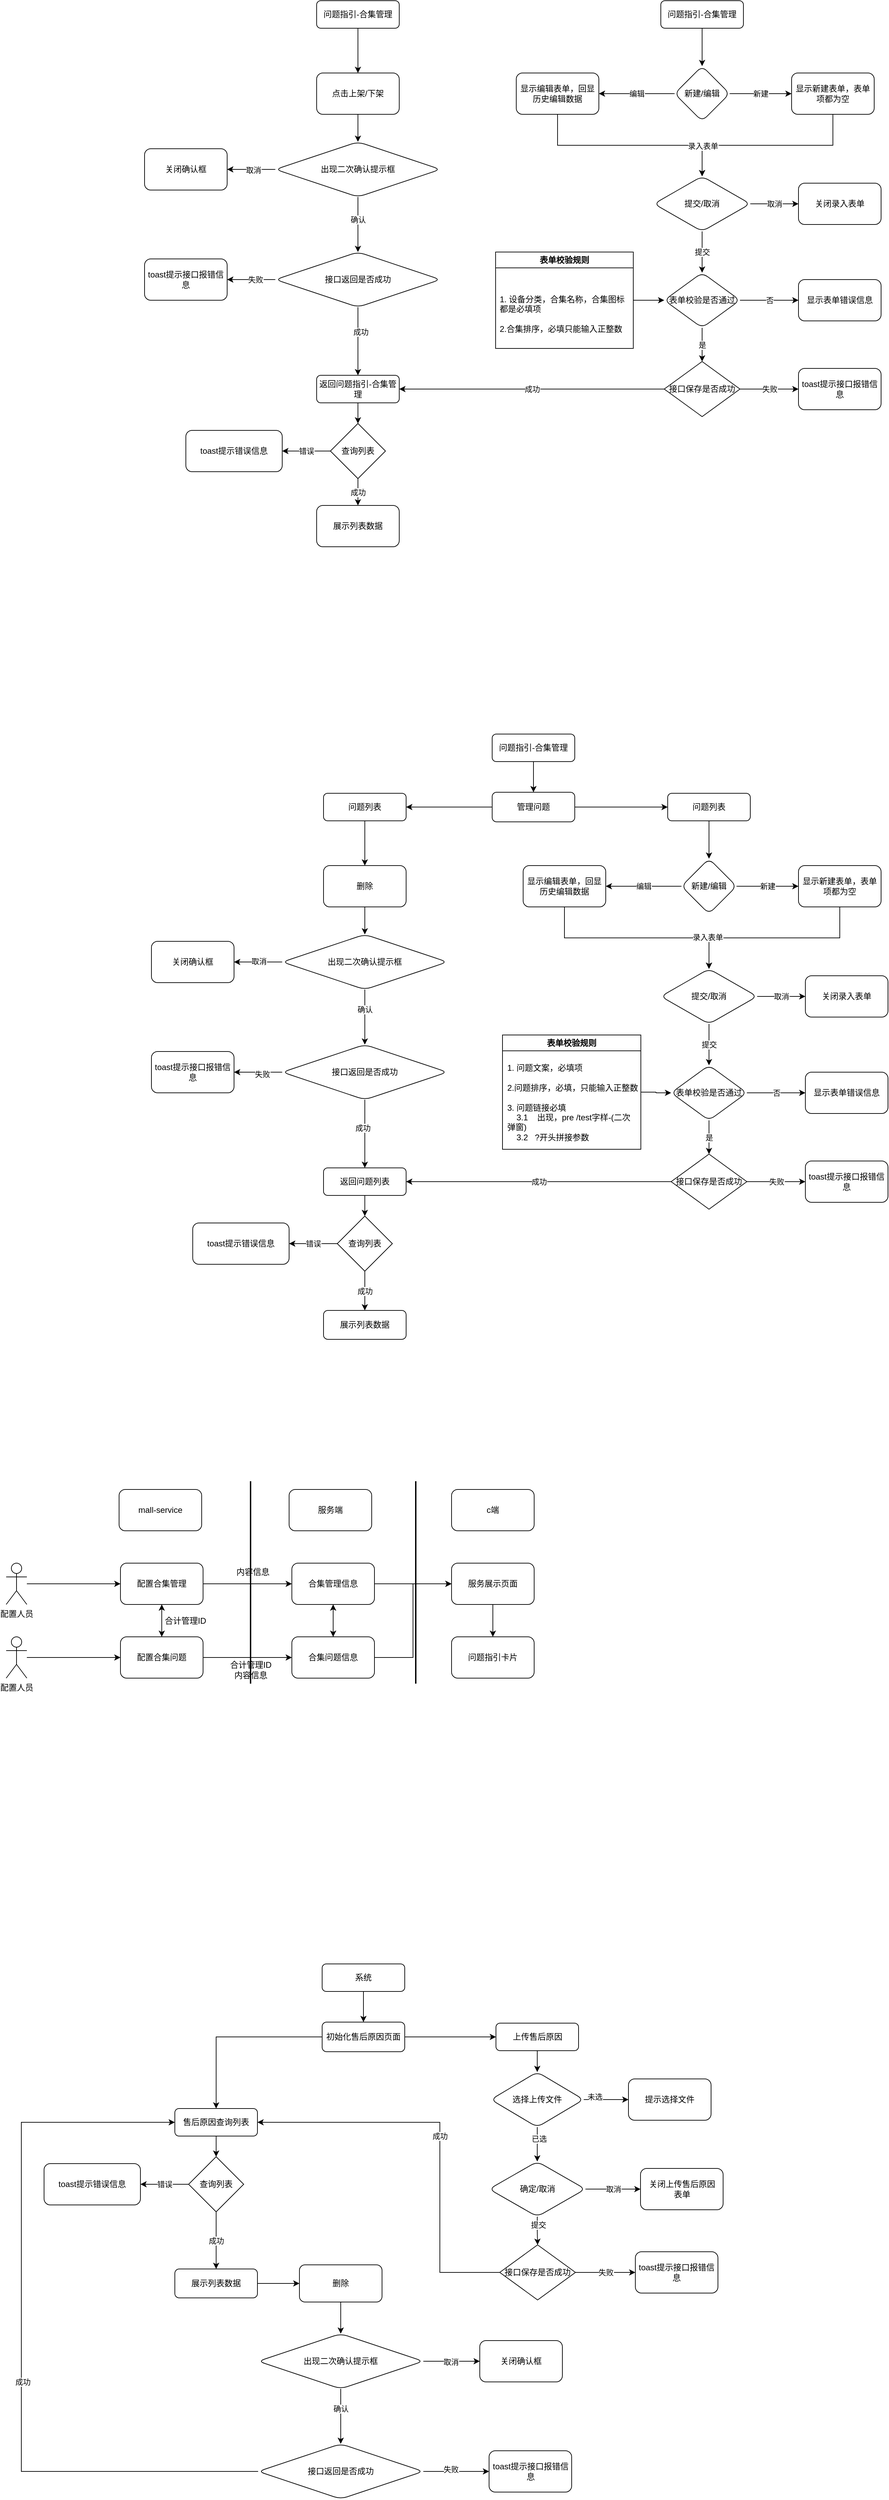 <mxfile version="22.1.18" type="github">
  <diagram id="C5RBs43oDa-KdzZeNtuy" name="Page-1">
    <mxGraphModel dx="2686" dy="1192" grid="0" gridSize="10" guides="1" tooltips="1" connect="1" arrows="1" fold="1" page="0" pageScale="1" pageWidth="827" pageHeight="1169" math="0" shadow="0">
      <root>
        <mxCell id="WIyWlLk6GJQsqaUBKTNV-0" />
        <mxCell id="WIyWlLk6GJQsqaUBKTNV-1" parent="WIyWlLk6GJQsqaUBKTNV-0" />
        <mxCell id="CKemps7H5j8_b2hBt7pS-38" value="" style="edgeStyle=orthogonalEdgeStyle;rounded=0;orthogonalLoop=1;jettySize=auto;html=1;exitX=0.5;exitY=1;exitDx=0;exitDy=0;" parent="WIyWlLk6GJQsqaUBKTNV-1" source="CKemps7H5j8_b2hBt7pS-66" target="CKemps7H5j8_b2hBt7pS-37" edge="1">
          <mxGeometry relative="1" as="geometry" />
        </mxCell>
        <mxCell id="CKemps7H5j8_b2hBt7pS-37" value="新建/编辑" style="rhombus;whiteSpace=wrap;html=1;rounded=1;glass=0;strokeWidth=1;shadow=0;" parent="WIyWlLk6GJQsqaUBKTNV-1" vertex="1">
          <mxGeometry x="410" y="-246" width="80" height="80" as="geometry" />
        </mxCell>
        <mxCell id="CKemps7H5j8_b2hBt7pS-65" value="显示新建表单，表单项都为空" style="rounded=1;whiteSpace=wrap;html=1;glass=0;strokeWidth=1;shadow=0;" parent="WIyWlLk6GJQsqaUBKTNV-1" vertex="1">
          <mxGeometry x="580" y="-236" width="120" height="60" as="geometry" />
        </mxCell>
        <mxCell id="CKemps7H5j8_b2hBt7pS-66" value="问题指引-合集管理" style="rounded=1;whiteSpace=wrap;html=1;fontSize=12;glass=0;strokeWidth=1;shadow=0;" parent="WIyWlLk6GJQsqaUBKTNV-1" vertex="1">
          <mxGeometry x="390" y="-341" width="120" height="40" as="geometry" />
        </mxCell>
        <mxCell id="CKemps7H5j8_b2hBt7pS-67" value="显示编辑表单，回显历史编辑数据" style="rounded=1;whiteSpace=wrap;html=1;glass=0;strokeWidth=1;shadow=0;" parent="WIyWlLk6GJQsqaUBKTNV-1" vertex="1">
          <mxGeometry x="180" y="-236" width="120" height="60" as="geometry" />
        </mxCell>
        <mxCell id="CKemps7H5j8_b2hBt7pS-68" value="提交/取消" style="rhombus;whiteSpace=wrap;html=1;rounded=1;glass=0;strokeWidth=1;shadow=0;" parent="WIyWlLk6GJQsqaUBKTNV-1" vertex="1">
          <mxGeometry x="380" y="-86" width="140" height="80" as="geometry" />
        </mxCell>
        <mxCell id="CKemps7H5j8_b2hBt7pS-69" value="表单校验是否通过" style="rhombus;whiteSpace=wrap;html=1;rounded=1;glass=0;strokeWidth=1;shadow=0;" parent="WIyWlLk6GJQsqaUBKTNV-1" vertex="1">
          <mxGeometry x="395" y="54" width="110" height="80" as="geometry" />
        </mxCell>
        <mxCell id="CKemps7H5j8_b2hBt7pS-70" value="接口保存是否成功" style="rhombus;whiteSpace=wrap;html=1;" parent="WIyWlLk6GJQsqaUBKTNV-1" vertex="1">
          <mxGeometry x="395" y="183" width="110" height="80" as="geometry" />
        </mxCell>
        <mxCell id="CKemps7H5j8_b2hBt7pS-71" value="关闭录入表单" style="whiteSpace=wrap;html=1;rounded=1;glass=0;strokeWidth=1;shadow=0;" parent="WIyWlLk6GJQsqaUBKTNV-1" vertex="1">
          <mxGeometry x="590" y="-76" width="120" height="60" as="geometry" />
        </mxCell>
        <mxCell id="CKemps7H5j8_b2hBt7pS-72" value="显示表单错误信息" style="whiteSpace=wrap;html=1;rounded=1;glass=0;strokeWidth=1;shadow=0;" parent="WIyWlLk6GJQsqaUBKTNV-1" vertex="1">
          <mxGeometry x="590" y="64" width="120" height="60" as="geometry" />
        </mxCell>
        <mxCell id="CKemps7H5j8_b2hBt7pS-73" value="toast提示接口报错信息" style="rounded=1;whiteSpace=wrap;html=1;" parent="WIyWlLk6GJQsqaUBKTNV-1" vertex="1">
          <mxGeometry x="590" y="193" width="120" height="60" as="geometry" />
        </mxCell>
        <mxCell id="CKemps7H5j8_b2hBt7pS-74" value="返回问题指引-合集管理" style="rounded=1;whiteSpace=wrap;html=1;fontSize=12;glass=0;strokeWidth=1;shadow=0;" parent="WIyWlLk6GJQsqaUBKTNV-1" vertex="1">
          <mxGeometry x="-110" y="203" width="120" height="40" as="geometry" />
        </mxCell>
        <mxCell id="CKemps7H5j8_b2hBt7pS-75" value="" style="endArrow=classic;html=1;rounded=0;entryX=0.5;entryY=0;entryDx=0;entryDy=0;exitX=0.5;exitY=1;exitDx=0;exitDy=0;" parent="WIyWlLk6GJQsqaUBKTNV-1" source="CKemps7H5j8_b2hBt7pS-74" target="CKemps7H5j8_b2hBt7pS-76" edge="1">
          <mxGeometry width="50" height="50" relative="1" as="geometry">
            <mxPoint x="230" y="383" as="sourcePoint" />
            <mxPoint x="-50" y="343" as="targetPoint" />
          </mxGeometry>
        </mxCell>
        <mxCell id="CKemps7H5j8_b2hBt7pS-76" value="查询列表" style="rhombus;whiteSpace=wrap;html=1;" parent="WIyWlLk6GJQsqaUBKTNV-1" vertex="1">
          <mxGeometry x="-90" y="273" width="80" height="80" as="geometry" />
        </mxCell>
        <mxCell id="CKemps7H5j8_b2hBt7pS-77" value="toast提示错误信息" style="whiteSpace=wrap;html=1;rounded=1;" parent="WIyWlLk6GJQsqaUBKTNV-1" vertex="1">
          <mxGeometry x="-300" y="283" width="140" height="60" as="geometry" />
        </mxCell>
        <mxCell id="CKemps7H5j8_b2hBt7pS-78" value="展示列表数据" style="rounded=1;whiteSpace=wrap;html=1;" parent="WIyWlLk6GJQsqaUBKTNV-1" vertex="1">
          <mxGeometry x="-110" y="392" width="120" height="60" as="geometry" />
        </mxCell>
        <mxCell id="CKemps7H5j8_b2hBt7pS-79" value="" style="endArrow=classic;html=1;rounded=0;edgeStyle=orthogonalEdgeStyle;exitX=0;exitY=0.5;exitDx=0;exitDy=0;entryX=1;entryY=0.5;entryDx=0;entryDy=0;" parent="WIyWlLk6GJQsqaUBKTNV-1" source="CKemps7H5j8_b2hBt7pS-76" target="CKemps7H5j8_b2hBt7pS-77" edge="1">
          <mxGeometry relative="1" as="geometry">
            <mxPoint x="200" y="373" as="sourcePoint" />
            <mxPoint x="280" y="373" as="targetPoint" />
          </mxGeometry>
        </mxCell>
        <mxCell id="CKemps7H5j8_b2hBt7pS-80" value="错误" style="edgeLabel;resizable=0;html=1;align=center;verticalAlign=middle;" parent="CKemps7H5j8_b2hBt7pS-79" connectable="0" vertex="1">
          <mxGeometry relative="1" as="geometry" />
        </mxCell>
        <mxCell id="CKemps7H5j8_b2hBt7pS-81" value="" style="endArrow=classic;html=1;rounded=0;edgeStyle=orthogonalEdgeStyle;exitX=0.5;exitY=1;exitDx=0;exitDy=0;entryX=0.5;entryY=0;entryDx=0;entryDy=0;" parent="WIyWlLk6GJQsqaUBKTNV-1" source="CKemps7H5j8_b2hBt7pS-76" target="CKemps7H5j8_b2hBt7pS-78" edge="1">
          <mxGeometry relative="1" as="geometry">
            <mxPoint x="200" y="373" as="sourcePoint" />
            <mxPoint x="300" y="373" as="targetPoint" />
          </mxGeometry>
        </mxCell>
        <mxCell id="CKemps7H5j8_b2hBt7pS-82" value="成功" style="edgeLabel;resizable=0;html=1;align=center;verticalAlign=middle;" parent="CKemps7H5j8_b2hBt7pS-81" connectable="0" vertex="1">
          <mxGeometry relative="1" as="geometry" />
        </mxCell>
        <mxCell id="CKemps7H5j8_b2hBt7pS-83" value="" style="endArrow=classic;html=1;rounded=0;edgeStyle=orthogonalEdgeStyle;exitX=0;exitY=0.5;exitDx=0;exitDy=0;entryX=1;entryY=0.5;entryDx=0;entryDy=0;" parent="WIyWlLk6GJQsqaUBKTNV-1" source="CKemps7H5j8_b2hBt7pS-37" target="CKemps7H5j8_b2hBt7pS-67" edge="1">
          <mxGeometry relative="1" as="geometry">
            <mxPoint x="440" y="54" as="sourcePoint" />
            <mxPoint x="540" y="54" as="targetPoint" />
          </mxGeometry>
        </mxCell>
        <mxCell id="CKemps7H5j8_b2hBt7pS-84" value="编辑" style="edgeLabel;resizable=0;html=1;align=center;verticalAlign=middle;" parent="CKemps7H5j8_b2hBt7pS-83" connectable="0" vertex="1">
          <mxGeometry relative="1" as="geometry" />
        </mxCell>
        <mxCell id="CKemps7H5j8_b2hBt7pS-85" value="" style="endArrow=classic;html=1;rounded=0;edgeStyle=orthogonalEdgeStyle;exitX=0.5;exitY=1;exitDx=0;exitDy=0;entryX=0.5;entryY=0;entryDx=0;entryDy=0;" parent="WIyWlLk6GJQsqaUBKTNV-1" source="CKemps7H5j8_b2hBt7pS-67" target="CKemps7H5j8_b2hBt7pS-68" edge="1">
          <mxGeometry relative="1" as="geometry">
            <mxPoint x="440" y="154" as="sourcePoint" />
            <mxPoint x="450" y="-106" as="targetPoint" />
          </mxGeometry>
        </mxCell>
        <mxCell id="CKemps7H5j8_b2hBt7pS-87" value="" style="endArrow=classic;html=1;rounded=0;edgeStyle=orthogonalEdgeStyle;exitX=1;exitY=0.5;exitDx=0;exitDy=0;entryX=0;entryY=0.5;entryDx=0;entryDy=0;" parent="WIyWlLk6GJQsqaUBKTNV-1" source="CKemps7H5j8_b2hBt7pS-70" target="CKemps7H5j8_b2hBt7pS-73" edge="1">
          <mxGeometry relative="1" as="geometry">
            <mxPoint x="440" y="163" as="sourcePoint" />
            <mxPoint x="540" y="248" as="targetPoint" />
          </mxGeometry>
        </mxCell>
        <mxCell id="CKemps7H5j8_b2hBt7pS-88" value="失败" style="edgeLabel;resizable=0;html=1;align=center;verticalAlign=middle;" parent="CKemps7H5j8_b2hBt7pS-87" connectable="0" vertex="1">
          <mxGeometry relative="1" as="geometry" />
        </mxCell>
        <mxCell id="CKemps7H5j8_b2hBt7pS-89" value="" style="endArrow=classic;html=1;rounded=0;edgeStyle=orthogonalEdgeStyle;exitX=1;exitY=0.5;exitDx=0;exitDy=0;entryX=0;entryY=0.5;entryDx=0;entryDy=0;" parent="WIyWlLk6GJQsqaUBKTNV-1" source="CKemps7H5j8_b2hBt7pS-69" target="CKemps7H5j8_b2hBt7pS-72" edge="1">
          <mxGeometry relative="1" as="geometry">
            <mxPoint x="440" y="124" as="sourcePoint" />
            <mxPoint x="540" y="124" as="targetPoint" />
          </mxGeometry>
        </mxCell>
        <mxCell id="CKemps7H5j8_b2hBt7pS-90" value="否" style="edgeLabel;resizable=0;html=1;align=center;verticalAlign=middle;" parent="CKemps7H5j8_b2hBt7pS-89" connectable="0" vertex="1">
          <mxGeometry relative="1" as="geometry" />
        </mxCell>
        <mxCell id="CKemps7H5j8_b2hBt7pS-91" value="" style="endArrow=classic;html=1;rounded=0;edgeStyle=orthogonalEdgeStyle;exitX=1;exitY=0.5;exitDx=0;exitDy=0;entryX=0;entryY=0.5;entryDx=0;entryDy=0;" parent="WIyWlLk6GJQsqaUBKTNV-1" source="CKemps7H5j8_b2hBt7pS-68" target="CKemps7H5j8_b2hBt7pS-71" edge="1">
          <mxGeometry relative="1" as="geometry">
            <mxPoint x="440" y="104" as="sourcePoint" />
            <mxPoint x="540" y="-46" as="targetPoint" />
          </mxGeometry>
        </mxCell>
        <mxCell id="CKemps7H5j8_b2hBt7pS-92" value="取消" style="edgeLabel;resizable=0;html=1;align=center;verticalAlign=middle;" parent="CKemps7H5j8_b2hBt7pS-91" connectable="0" vertex="1">
          <mxGeometry relative="1" as="geometry" />
        </mxCell>
        <mxCell id="CKemps7H5j8_b2hBt7pS-93" value="" style="endArrow=classic;html=1;rounded=0;edgeStyle=orthogonalEdgeStyle;exitX=1;exitY=0.5;exitDx=0;exitDy=0;entryX=0;entryY=0.5;entryDx=0;entryDy=0;" parent="WIyWlLk6GJQsqaUBKTNV-1" source="CKemps7H5j8_b2hBt7pS-37" target="CKemps7H5j8_b2hBt7pS-65" edge="1">
          <mxGeometry relative="1" as="geometry">
            <mxPoint x="440" y="54" as="sourcePoint" />
            <mxPoint x="540" y="54" as="targetPoint" />
          </mxGeometry>
        </mxCell>
        <mxCell id="CKemps7H5j8_b2hBt7pS-94" value="新建" style="edgeLabel;resizable=0;html=1;align=center;verticalAlign=middle;" parent="CKemps7H5j8_b2hBt7pS-93" connectable="0" vertex="1">
          <mxGeometry relative="1" as="geometry" />
        </mxCell>
        <mxCell id="CKemps7H5j8_b2hBt7pS-108" value="" style="endArrow=classic;html=1;rounded=0;edgeStyle=orthogonalEdgeStyle;exitX=0.5;exitY=1;exitDx=0;exitDy=0;entryX=0.5;entryY=0;entryDx=0;entryDy=0;" parent="WIyWlLk6GJQsqaUBKTNV-1" source="CKemps7H5j8_b2hBt7pS-65" target="CKemps7H5j8_b2hBt7pS-68" edge="1">
          <mxGeometry relative="1" as="geometry">
            <mxPoint x="440" y="-46" as="sourcePoint" />
            <mxPoint x="450" y="-106" as="targetPoint" />
            <Array as="points">
              <mxPoint x="640" y="-131" />
              <mxPoint x="450" y="-131" />
            </Array>
          </mxGeometry>
        </mxCell>
        <mxCell id="CKemps7H5j8_b2hBt7pS-278" value="录入表单" style="edgeLabel;html=1;align=center;verticalAlign=middle;resizable=0;points=[];" parent="CKemps7H5j8_b2hBt7pS-108" vertex="1" connectable="0">
          <mxGeometry x="0.686" y="1" relative="1" as="geometry">
            <mxPoint as="offset" />
          </mxGeometry>
        </mxCell>
        <mxCell id="CKemps7H5j8_b2hBt7pS-110" value="" style="endArrow=classic;html=1;rounded=0;edgeStyle=orthogonalEdgeStyle;exitX=0.5;exitY=1;exitDx=0;exitDy=0;entryX=0.5;entryY=0;entryDx=0;entryDy=0;" parent="WIyWlLk6GJQsqaUBKTNV-1" source="CKemps7H5j8_b2hBt7pS-68" target="CKemps7H5j8_b2hBt7pS-69" edge="1">
          <mxGeometry relative="1" as="geometry">
            <mxPoint x="440" y="-26" as="sourcePoint" />
            <mxPoint x="540" y="-26" as="targetPoint" />
          </mxGeometry>
        </mxCell>
        <mxCell id="CKemps7H5j8_b2hBt7pS-111" value="提交" style="edgeLabel;resizable=0;html=1;align=center;verticalAlign=middle;" parent="CKemps7H5j8_b2hBt7pS-110" connectable="0" vertex="1">
          <mxGeometry relative="1" as="geometry" />
        </mxCell>
        <mxCell id="CKemps7H5j8_b2hBt7pS-112" value="" style="endArrow=classic;html=1;rounded=0;edgeStyle=orthogonalEdgeStyle;exitX=0.5;exitY=1;exitDx=0;exitDy=0;entryX=0.5;entryY=0;entryDx=0;entryDy=0;" parent="WIyWlLk6GJQsqaUBKTNV-1" source="CKemps7H5j8_b2hBt7pS-69" target="CKemps7H5j8_b2hBt7pS-70" edge="1">
          <mxGeometry relative="1" as="geometry">
            <mxPoint x="440" y="-26" as="sourcePoint" />
            <mxPoint x="540" y="-26" as="targetPoint" />
          </mxGeometry>
        </mxCell>
        <mxCell id="CKemps7H5j8_b2hBt7pS-113" value="是" style="edgeLabel;resizable=0;html=1;align=center;verticalAlign=middle;" parent="CKemps7H5j8_b2hBt7pS-112" connectable="0" vertex="1">
          <mxGeometry relative="1" as="geometry" />
        </mxCell>
        <mxCell id="CKemps7H5j8_b2hBt7pS-114" value="" style="endArrow=classic;html=1;rounded=0;edgeStyle=orthogonalEdgeStyle;exitX=0;exitY=0.5;exitDx=0;exitDy=0;entryX=1;entryY=0.5;entryDx=0;entryDy=0;" parent="WIyWlLk6GJQsqaUBKTNV-1" source="CKemps7H5j8_b2hBt7pS-70" target="CKemps7H5j8_b2hBt7pS-74" edge="1">
          <mxGeometry relative="1" as="geometry">
            <mxPoint x="440" y="163" as="sourcePoint" />
            <mxPoint x="540" y="163" as="targetPoint" />
          </mxGeometry>
        </mxCell>
        <mxCell id="CKemps7H5j8_b2hBt7pS-115" value="成功" style="edgeLabel;resizable=0;html=1;align=center;verticalAlign=middle;" parent="CKemps7H5j8_b2hBt7pS-114" connectable="0" vertex="1">
          <mxGeometry relative="1" as="geometry" />
        </mxCell>
        <mxCell id="CKemps7H5j8_b2hBt7pS-126" value="" style="edgeStyle=orthogonalEdgeStyle;rounded=0;orthogonalLoop=1;jettySize=auto;html=1;" parent="WIyWlLk6GJQsqaUBKTNV-1" source="CKemps7H5j8_b2hBt7pS-120" target="CKemps7H5j8_b2hBt7pS-125" edge="1">
          <mxGeometry relative="1" as="geometry" />
        </mxCell>
        <mxCell id="CKemps7H5j8_b2hBt7pS-120" value="问题指引-合集管理" style="rounded=1;whiteSpace=wrap;html=1;fontSize=12;glass=0;strokeWidth=1;shadow=0;" parent="WIyWlLk6GJQsqaUBKTNV-1" vertex="1">
          <mxGeometry x="-110" y="-341" width="120" height="40" as="geometry" />
        </mxCell>
        <mxCell id="CKemps7H5j8_b2hBt7pS-131" value="" style="edgeStyle=orthogonalEdgeStyle;rounded=0;orthogonalLoop=1;jettySize=auto;html=1;" parent="WIyWlLk6GJQsqaUBKTNV-1" source="CKemps7H5j8_b2hBt7pS-125" target="CKemps7H5j8_b2hBt7pS-130" edge="1">
          <mxGeometry relative="1" as="geometry" />
        </mxCell>
        <mxCell id="CKemps7H5j8_b2hBt7pS-125" value="点击上架/下架" style="whiteSpace=wrap;html=1;rounded=1;glass=0;strokeWidth=1;shadow=0;" parent="WIyWlLk6GJQsqaUBKTNV-1" vertex="1">
          <mxGeometry x="-110" y="-236" width="120" height="60" as="geometry" />
        </mxCell>
        <mxCell id="CKemps7H5j8_b2hBt7pS-133" value="" style="edgeStyle=orthogonalEdgeStyle;rounded=0;orthogonalLoop=1;jettySize=auto;html=1;" parent="WIyWlLk6GJQsqaUBKTNV-1" source="CKemps7H5j8_b2hBt7pS-130" target="CKemps7H5j8_b2hBt7pS-132" edge="1">
          <mxGeometry relative="1" as="geometry" />
        </mxCell>
        <mxCell id="CKemps7H5j8_b2hBt7pS-208" value="取消" style="edgeLabel;html=1;align=center;verticalAlign=middle;resizable=0;points=[];" parent="CKemps7H5j8_b2hBt7pS-133" vertex="1" connectable="0">
          <mxGeometry x="-0.086" y="1" relative="1" as="geometry">
            <mxPoint as="offset" />
          </mxGeometry>
        </mxCell>
        <mxCell id="CKemps7H5j8_b2hBt7pS-135" value="" style="edgeStyle=orthogonalEdgeStyle;rounded=0;orthogonalLoop=1;jettySize=auto;html=1;" parent="WIyWlLk6GJQsqaUBKTNV-1" source="CKemps7H5j8_b2hBt7pS-130" target="CKemps7H5j8_b2hBt7pS-134" edge="1">
          <mxGeometry relative="1" as="geometry" />
        </mxCell>
        <mxCell id="CKemps7H5j8_b2hBt7pS-209" value="确认" style="edgeLabel;html=1;align=center;verticalAlign=middle;resizable=0;points=[];" parent="CKemps7H5j8_b2hBt7pS-135" vertex="1" connectable="0">
          <mxGeometry x="-0.175" relative="1" as="geometry">
            <mxPoint as="offset" />
          </mxGeometry>
        </mxCell>
        <mxCell id="CKemps7H5j8_b2hBt7pS-130" value="出现二次确认提示框" style="rhombus;whiteSpace=wrap;html=1;rounded=1;glass=0;strokeWidth=1;shadow=0;" parent="WIyWlLk6GJQsqaUBKTNV-1" vertex="1">
          <mxGeometry x="-170" y="-136" width="240" height="80" as="geometry" />
        </mxCell>
        <mxCell id="CKemps7H5j8_b2hBt7pS-132" value="关闭确认框" style="whiteSpace=wrap;html=1;rounded=1;glass=0;strokeWidth=1;shadow=0;" parent="WIyWlLk6GJQsqaUBKTNV-1" vertex="1">
          <mxGeometry x="-360" y="-126" width="120" height="60" as="geometry" />
        </mxCell>
        <mxCell id="CKemps7H5j8_b2hBt7pS-137" value="" style="edgeStyle=orthogonalEdgeStyle;rounded=0;orthogonalLoop=1;jettySize=auto;html=1;" parent="WIyWlLk6GJQsqaUBKTNV-1" source="CKemps7H5j8_b2hBt7pS-134" target="CKemps7H5j8_b2hBt7pS-136" edge="1">
          <mxGeometry relative="1" as="geometry" />
        </mxCell>
        <mxCell id="CKemps7H5j8_b2hBt7pS-210" value="失败" style="edgeLabel;html=1;align=center;verticalAlign=middle;resizable=0;points=[];" parent="CKemps7H5j8_b2hBt7pS-137" vertex="1" connectable="0">
          <mxGeometry x="-0.171" relative="1" as="geometry">
            <mxPoint as="offset" />
          </mxGeometry>
        </mxCell>
        <mxCell id="CKemps7H5j8_b2hBt7pS-138" style="edgeStyle=orthogonalEdgeStyle;rounded=0;orthogonalLoop=1;jettySize=auto;html=1;entryX=0.5;entryY=0;entryDx=0;entryDy=0;" parent="WIyWlLk6GJQsqaUBKTNV-1" source="CKemps7H5j8_b2hBt7pS-134" target="CKemps7H5j8_b2hBt7pS-74" edge="1">
          <mxGeometry relative="1" as="geometry" />
        </mxCell>
        <mxCell id="CKemps7H5j8_b2hBt7pS-211" value="成功" style="edgeLabel;html=1;align=center;verticalAlign=middle;resizable=0;points=[];" parent="CKemps7H5j8_b2hBt7pS-138" vertex="1" connectable="0">
          <mxGeometry x="-0.273" y="4" relative="1" as="geometry">
            <mxPoint as="offset" />
          </mxGeometry>
        </mxCell>
        <mxCell id="CKemps7H5j8_b2hBt7pS-134" value="接口返回是否成功" style="rhombus;whiteSpace=wrap;html=1;rounded=1;glass=0;strokeWidth=1;shadow=0;" parent="WIyWlLk6GJQsqaUBKTNV-1" vertex="1">
          <mxGeometry x="-170" y="24" width="240" height="80" as="geometry" />
        </mxCell>
        <mxCell id="CKemps7H5j8_b2hBt7pS-136" value="toast提示接口报错信息" style="rounded=1;whiteSpace=wrap;html=1;" parent="WIyWlLk6GJQsqaUBKTNV-1" vertex="1">
          <mxGeometry x="-360" y="34" width="120" height="60" as="geometry" />
        </mxCell>
        <mxCell id="CKemps7H5j8_b2hBt7pS-151" value="" style="edgeStyle=orthogonalEdgeStyle;rounded=0;orthogonalLoop=1;jettySize=auto;html=1;" parent="WIyWlLk6GJQsqaUBKTNV-1" source="CKemps7H5j8_b2hBt7pS-147" target="CKemps7H5j8_b2hBt7pS-69" edge="1">
          <mxGeometry relative="1" as="geometry" />
        </mxCell>
        <mxCell id="CKemps7H5j8_b2hBt7pS-147" value="表单校验规则" style="swimlane;whiteSpace=wrap;html=1;" parent="WIyWlLk6GJQsqaUBKTNV-1" vertex="1">
          <mxGeometry x="150" y="24" width="200" height="140" as="geometry">
            <mxRectangle x="150" y="270" width="110" height="30" as="alternateBounds" />
          </mxGeometry>
        </mxCell>
        <mxCell id="CKemps7H5j8_b2hBt7pS-150" value="&lt;div&gt;&lt;/div&gt;1. 设备分类，合集名称，合集图标都是必填项&lt;br&gt;&lt;br&gt;2.合集排序，必填只能输入正整数" style="text;strokeColor=none;fillColor=none;align=left;verticalAlign=middle;spacingLeft=4;spacingRight=4;overflow=hidden;points=[[0,0.5],[1,0.5]];portConstraint=eastwest;rotatable=0;whiteSpace=wrap;html=1;" parent="CKemps7H5j8_b2hBt7pS-147" vertex="1">
          <mxGeometry y="40" width="200" height="100" as="geometry" />
        </mxCell>
        <mxCell id="CKemps7H5j8_b2hBt7pS-155" value="" style="edgeStyle=orthogonalEdgeStyle;rounded=0;orthogonalLoop=1;jettySize=auto;html=1;exitX=0.5;exitY=1;exitDx=0;exitDy=0;" parent="WIyWlLk6GJQsqaUBKTNV-1" source="CKemps7H5j8_b2hBt7pS-158" target="CKemps7H5j8_b2hBt7pS-156" edge="1">
          <mxGeometry relative="1" as="geometry" />
        </mxCell>
        <mxCell id="CKemps7H5j8_b2hBt7pS-156" value="新建/编辑" style="rhombus;whiteSpace=wrap;html=1;rounded=1;glass=0;strokeWidth=1;shadow=0;" parent="WIyWlLk6GJQsqaUBKTNV-1" vertex="1">
          <mxGeometry x="420" y="905" width="80" height="80" as="geometry" />
        </mxCell>
        <mxCell id="CKemps7H5j8_b2hBt7pS-157" value="显示新建表单，表单项都为空" style="rounded=1;whiteSpace=wrap;html=1;glass=0;strokeWidth=1;shadow=0;" parent="WIyWlLk6GJQsqaUBKTNV-1" vertex="1">
          <mxGeometry x="590" y="915" width="120" height="60" as="geometry" />
        </mxCell>
        <mxCell id="CKemps7H5j8_b2hBt7pS-158" value="问题列表" style="rounded=1;whiteSpace=wrap;html=1;fontSize=12;glass=0;strokeWidth=1;shadow=0;" parent="WIyWlLk6GJQsqaUBKTNV-1" vertex="1">
          <mxGeometry x="400" y="810" width="120" height="40" as="geometry" />
        </mxCell>
        <mxCell id="CKemps7H5j8_b2hBt7pS-159" value="显示编辑表单，回显历史编辑数据" style="rounded=1;whiteSpace=wrap;html=1;glass=0;strokeWidth=1;shadow=0;" parent="WIyWlLk6GJQsqaUBKTNV-1" vertex="1">
          <mxGeometry x="190" y="915" width="120" height="60" as="geometry" />
        </mxCell>
        <mxCell id="CKemps7H5j8_b2hBt7pS-160" value="提交/取消" style="rhombus;whiteSpace=wrap;html=1;rounded=1;glass=0;strokeWidth=1;shadow=0;" parent="WIyWlLk6GJQsqaUBKTNV-1" vertex="1">
          <mxGeometry x="390" y="1065" width="140" height="80" as="geometry" />
        </mxCell>
        <mxCell id="CKemps7H5j8_b2hBt7pS-161" value="表单校验是否通过" style="rhombus;whiteSpace=wrap;html=1;rounded=1;glass=0;strokeWidth=1;shadow=0;" parent="WIyWlLk6GJQsqaUBKTNV-1" vertex="1">
          <mxGeometry x="405" y="1205" width="110" height="80" as="geometry" />
        </mxCell>
        <mxCell id="CKemps7H5j8_b2hBt7pS-162" value="接口保存是否成功" style="rhombus;whiteSpace=wrap;html=1;" parent="WIyWlLk6GJQsqaUBKTNV-1" vertex="1">
          <mxGeometry x="405" y="1334" width="110" height="80" as="geometry" />
        </mxCell>
        <mxCell id="CKemps7H5j8_b2hBt7pS-163" value="关闭录入表单" style="whiteSpace=wrap;html=1;rounded=1;glass=0;strokeWidth=1;shadow=0;" parent="WIyWlLk6GJQsqaUBKTNV-1" vertex="1">
          <mxGeometry x="600" y="1075" width="120" height="60" as="geometry" />
        </mxCell>
        <mxCell id="CKemps7H5j8_b2hBt7pS-164" value="显示表单错误信息" style="whiteSpace=wrap;html=1;rounded=1;glass=0;strokeWidth=1;shadow=0;" parent="WIyWlLk6GJQsqaUBKTNV-1" vertex="1">
          <mxGeometry x="600" y="1215" width="120" height="60" as="geometry" />
        </mxCell>
        <mxCell id="CKemps7H5j8_b2hBt7pS-165" value="toast提示接口报错信息" style="rounded=1;whiteSpace=wrap;html=1;" parent="WIyWlLk6GJQsqaUBKTNV-1" vertex="1">
          <mxGeometry x="600" y="1344" width="120" height="60" as="geometry" />
        </mxCell>
        <mxCell id="CKemps7H5j8_b2hBt7pS-166" value="返回问题列表" style="rounded=1;whiteSpace=wrap;html=1;fontSize=12;glass=0;strokeWidth=1;shadow=0;" parent="WIyWlLk6GJQsqaUBKTNV-1" vertex="1">
          <mxGeometry x="-100" y="1354" width="120" height="40" as="geometry" />
        </mxCell>
        <mxCell id="CKemps7H5j8_b2hBt7pS-167" value="" style="endArrow=classic;html=1;rounded=0;entryX=0.5;entryY=0;entryDx=0;entryDy=0;exitX=0.5;exitY=1;exitDx=0;exitDy=0;" parent="WIyWlLk6GJQsqaUBKTNV-1" source="CKemps7H5j8_b2hBt7pS-166" target="CKemps7H5j8_b2hBt7pS-168" edge="1">
          <mxGeometry width="50" height="50" relative="1" as="geometry">
            <mxPoint x="240" y="1534" as="sourcePoint" />
            <mxPoint x="-40" y="1494" as="targetPoint" />
          </mxGeometry>
        </mxCell>
        <mxCell id="CKemps7H5j8_b2hBt7pS-168" value="查询列表" style="rhombus;whiteSpace=wrap;html=1;" parent="WIyWlLk6GJQsqaUBKTNV-1" vertex="1">
          <mxGeometry x="-80" y="1424" width="80" height="80" as="geometry" />
        </mxCell>
        <mxCell id="CKemps7H5j8_b2hBt7pS-169" value="toast提示错误信息" style="whiteSpace=wrap;html=1;rounded=1;" parent="WIyWlLk6GJQsqaUBKTNV-1" vertex="1">
          <mxGeometry x="-290" y="1434" width="140" height="60" as="geometry" />
        </mxCell>
        <mxCell id="CKemps7H5j8_b2hBt7pS-170" value="展示列表数据" style="rounded=1;whiteSpace=wrap;html=1;" parent="WIyWlLk6GJQsqaUBKTNV-1" vertex="1">
          <mxGeometry x="-100" y="1561" width="120" height="42" as="geometry" />
        </mxCell>
        <mxCell id="CKemps7H5j8_b2hBt7pS-171" value="" style="endArrow=classic;html=1;rounded=0;edgeStyle=orthogonalEdgeStyle;exitX=0;exitY=0.5;exitDx=0;exitDy=0;entryX=1;entryY=0.5;entryDx=0;entryDy=0;" parent="WIyWlLk6GJQsqaUBKTNV-1" source="CKemps7H5j8_b2hBt7pS-168" target="CKemps7H5j8_b2hBt7pS-169" edge="1">
          <mxGeometry relative="1" as="geometry">
            <mxPoint x="210" y="1524" as="sourcePoint" />
            <mxPoint x="290" y="1524" as="targetPoint" />
          </mxGeometry>
        </mxCell>
        <mxCell id="CKemps7H5j8_b2hBt7pS-172" value="错误" style="edgeLabel;resizable=0;html=1;align=center;verticalAlign=middle;" parent="CKemps7H5j8_b2hBt7pS-171" connectable="0" vertex="1">
          <mxGeometry relative="1" as="geometry" />
        </mxCell>
        <mxCell id="CKemps7H5j8_b2hBt7pS-173" value="" style="endArrow=classic;html=1;rounded=0;edgeStyle=orthogonalEdgeStyle;exitX=0.5;exitY=1;exitDx=0;exitDy=0;entryX=0.5;entryY=0;entryDx=0;entryDy=0;" parent="WIyWlLk6GJQsqaUBKTNV-1" source="CKemps7H5j8_b2hBt7pS-168" target="CKemps7H5j8_b2hBt7pS-170" edge="1">
          <mxGeometry relative="1" as="geometry">
            <mxPoint x="210" y="1524" as="sourcePoint" />
            <mxPoint x="310" y="1524" as="targetPoint" />
          </mxGeometry>
        </mxCell>
        <mxCell id="CKemps7H5j8_b2hBt7pS-174" value="成功" style="edgeLabel;resizable=0;html=1;align=center;verticalAlign=middle;" parent="CKemps7H5j8_b2hBt7pS-173" connectable="0" vertex="1">
          <mxGeometry relative="1" as="geometry" />
        </mxCell>
        <mxCell id="CKemps7H5j8_b2hBt7pS-175" value="" style="endArrow=classic;html=1;rounded=0;edgeStyle=orthogonalEdgeStyle;exitX=0;exitY=0.5;exitDx=0;exitDy=0;entryX=1;entryY=0.5;entryDx=0;entryDy=0;" parent="WIyWlLk6GJQsqaUBKTNV-1" source="CKemps7H5j8_b2hBt7pS-156" target="CKemps7H5j8_b2hBt7pS-159" edge="1">
          <mxGeometry relative="1" as="geometry">
            <mxPoint x="450" y="1205" as="sourcePoint" />
            <mxPoint x="550" y="1205" as="targetPoint" />
          </mxGeometry>
        </mxCell>
        <mxCell id="CKemps7H5j8_b2hBt7pS-176" value="编辑" style="edgeLabel;resizable=0;html=1;align=center;verticalAlign=middle;" parent="CKemps7H5j8_b2hBt7pS-175" connectable="0" vertex="1">
          <mxGeometry relative="1" as="geometry" />
        </mxCell>
        <mxCell id="CKemps7H5j8_b2hBt7pS-177" value="" style="endArrow=classic;html=1;rounded=0;edgeStyle=orthogonalEdgeStyle;exitX=0.5;exitY=1;exitDx=0;exitDy=0;entryX=0.5;entryY=0;entryDx=0;entryDy=0;" parent="WIyWlLk6GJQsqaUBKTNV-1" source="CKemps7H5j8_b2hBt7pS-159" target="CKemps7H5j8_b2hBt7pS-160" edge="1">
          <mxGeometry relative="1" as="geometry">
            <mxPoint x="450" y="1305" as="sourcePoint" />
            <mxPoint x="460" y="1045" as="targetPoint" />
          </mxGeometry>
        </mxCell>
        <mxCell id="CKemps7H5j8_b2hBt7pS-178" value="" style="endArrow=classic;html=1;rounded=0;edgeStyle=orthogonalEdgeStyle;exitX=1;exitY=0.5;exitDx=0;exitDy=0;entryX=0;entryY=0.5;entryDx=0;entryDy=0;" parent="WIyWlLk6GJQsqaUBKTNV-1" source="CKemps7H5j8_b2hBt7pS-162" target="CKemps7H5j8_b2hBt7pS-165" edge="1">
          <mxGeometry relative="1" as="geometry">
            <mxPoint x="450" y="1314" as="sourcePoint" />
            <mxPoint x="550" y="1399" as="targetPoint" />
          </mxGeometry>
        </mxCell>
        <mxCell id="CKemps7H5j8_b2hBt7pS-179" value="失败" style="edgeLabel;resizable=0;html=1;align=center;verticalAlign=middle;" parent="CKemps7H5j8_b2hBt7pS-178" connectable="0" vertex="1">
          <mxGeometry relative="1" as="geometry" />
        </mxCell>
        <mxCell id="CKemps7H5j8_b2hBt7pS-180" value="" style="endArrow=classic;html=1;rounded=0;edgeStyle=orthogonalEdgeStyle;exitX=1;exitY=0.5;exitDx=0;exitDy=0;entryX=0;entryY=0.5;entryDx=0;entryDy=0;" parent="WIyWlLk6GJQsqaUBKTNV-1" source="CKemps7H5j8_b2hBt7pS-161" target="CKemps7H5j8_b2hBt7pS-164" edge="1">
          <mxGeometry relative="1" as="geometry">
            <mxPoint x="450" y="1275" as="sourcePoint" />
            <mxPoint x="550" y="1275" as="targetPoint" />
          </mxGeometry>
        </mxCell>
        <mxCell id="CKemps7H5j8_b2hBt7pS-181" value="否" style="edgeLabel;resizable=0;html=1;align=center;verticalAlign=middle;" parent="CKemps7H5j8_b2hBt7pS-180" connectable="0" vertex="1">
          <mxGeometry relative="1" as="geometry" />
        </mxCell>
        <mxCell id="CKemps7H5j8_b2hBt7pS-182" value="" style="endArrow=classic;html=1;rounded=0;edgeStyle=orthogonalEdgeStyle;exitX=1;exitY=0.5;exitDx=0;exitDy=0;entryX=0;entryY=0.5;entryDx=0;entryDy=0;" parent="WIyWlLk6GJQsqaUBKTNV-1" source="CKemps7H5j8_b2hBt7pS-160" target="CKemps7H5j8_b2hBt7pS-163" edge="1">
          <mxGeometry relative="1" as="geometry">
            <mxPoint x="450" y="1255" as="sourcePoint" />
            <mxPoint x="550" y="1105" as="targetPoint" />
          </mxGeometry>
        </mxCell>
        <mxCell id="CKemps7H5j8_b2hBt7pS-183" value="取消" style="edgeLabel;resizable=0;html=1;align=center;verticalAlign=middle;" parent="CKemps7H5j8_b2hBt7pS-182" connectable="0" vertex="1">
          <mxGeometry relative="1" as="geometry" />
        </mxCell>
        <mxCell id="CKemps7H5j8_b2hBt7pS-184" value="" style="endArrow=classic;html=1;rounded=0;edgeStyle=orthogonalEdgeStyle;exitX=1;exitY=0.5;exitDx=0;exitDy=0;entryX=0;entryY=0.5;entryDx=0;entryDy=0;" parent="WIyWlLk6GJQsqaUBKTNV-1" source="CKemps7H5j8_b2hBt7pS-156" target="CKemps7H5j8_b2hBt7pS-157" edge="1">
          <mxGeometry relative="1" as="geometry">
            <mxPoint x="450" y="1205" as="sourcePoint" />
            <mxPoint x="550" y="1205" as="targetPoint" />
          </mxGeometry>
        </mxCell>
        <mxCell id="CKemps7H5j8_b2hBt7pS-185" value="新建" style="edgeLabel;resizable=0;html=1;align=center;verticalAlign=middle;" parent="CKemps7H5j8_b2hBt7pS-184" connectable="0" vertex="1">
          <mxGeometry relative="1" as="geometry" />
        </mxCell>
        <mxCell id="CKemps7H5j8_b2hBt7pS-186" value="" style="endArrow=classic;html=1;rounded=0;edgeStyle=orthogonalEdgeStyle;exitX=0.5;exitY=1;exitDx=0;exitDy=0;entryX=0.5;entryY=0;entryDx=0;entryDy=0;" parent="WIyWlLk6GJQsqaUBKTNV-1" source="CKemps7H5j8_b2hBt7pS-157" target="CKemps7H5j8_b2hBt7pS-160" edge="1">
          <mxGeometry relative="1" as="geometry">
            <mxPoint x="450" y="1105" as="sourcePoint" />
            <mxPoint x="460" y="1045" as="targetPoint" />
            <Array as="points">
              <mxPoint x="650" y="1020" />
              <mxPoint x="460" y="1020" />
            </Array>
          </mxGeometry>
        </mxCell>
        <mxCell id="CKemps7H5j8_b2hBt7pS-279" value="录入表单" style="edgeLabel;html=1;align=center;verticalAlign=middle;resizable=0;points=[];" parent="CKemps7H5j8_b2hBt7pS-186" vertex="1" connectable="0">
          <mxGeometry x="0.679" y="-2" relative="1" as="geometry">
            <mxPoint y="-1" as="offset" />
          </mxGeometry>
        </mxCell>
        <mxCell id="CKemps7H5j8_b2hBt7pS-187" value="" style="endArrow=classic;html=1;rounded=0;edgeStyle=orthogonalEdgeStyle;exitX=0.5;exitY=1;exitDx=0;exitDy=0;entryX=0.5;entryY=0;entryDx=0;entryDy=0;" parent="WIyWlLk6GJQsqaUBKTNV-1" source="CKemps7H5j8_b2hBt7pS-160" target="CKemps7H5j8_b2hBt7pS-161" edge="1">
          <mxGeometry relative="1" as="geometry">
            <mxPoint x="450" y="1125" as="sourcePoint" />
            <mxPoint x="550" y="1125" as="targetPoint" />
          </mxGeometry>
        </mxCell>
        <mxCell id="CKemps7H5j8_b2hBt7pS-188" value="提交" style="edgeLabel;resizable=0;html=1;align=center;verticalAlign=middle;" parent="CKemps7H5j8_b2hBt7pS-187" connectable="0" vertex="1">
          <mxGeometry relative="1" as="geometry" />
        </mxCell>
        <mxCell id="CKemps7H5j8_b2hBt7pS-189" value="" style="endArrow=classic;html=1;rounded=0;edgeStyle=orthogonalEdgeStyle;exitX=0.5;exitY=1;exitDx=0;exitDy=0;entryX=0.5;entryY=0;entryDx=0;entryDy=0;" parent="WIyWlLk6GJQsqaUBKTNV-1" source="CKemps7H5j8_b2hBt7pS-161" target="CKemps7H5j8_b2hBt7pS-162" edge="1">
          <mxGeometry relative="1" as="geometry">
            <mxPoint x="450" y="1125" as="sourcePoint" />
            <mxPoint x="550" y="1125" as="targetPoint" />
          </mxGeometry>
        </mxCell>
        <mxCell id="CKemps7H5j8_b2hBt7pS-190" value="是" style="edgeLabel;resizable=0;html=1;align=center;verticalAlign=middle;" parent="CKemps7H5j8_b2hBt7pS-189" connectable="0" vertex="1">
          <mxGeometry relative="1" as="geometry" />
        </mxCell>
        <mxCell id="CKemps7H5j8_b2hBt7pS-191" value="" style="endArrow=classic;html=1;rounded=0;edgeStyle=orthogonalEdgeStyle;exitX=0;exitY=0.5;exitDx=0;exitDy=0;entryX=1;entryY=0.5;entryDx=0;entryDy=0;" parent="WIyWlLk6GJQsqaUBKTNV-1" source="CKemps7H5j8_b2hBt7pS-162" target="CKemps7H5j8_b2hBt7pS-166" edge="1">
          <mxGeometry relative="1" as="geometry">
            <mxPoint x="450" y="1314" as="sourcePoint" />
            <mxPoint x="550" y="1314" as="targetPoint" />
          </mxGeometry>
        </mxCell>
        <mxCell id="CKemps7H5j8_b2hBt7pS-192" value="成功" style="edgeLabel;resizable=0;html=1;align=center;verticalAlign=middle;" parent="CKemps7H5j8_b2hBt7pS-191" connectable="0" vertex="1">
          <mxGeometry relative="1" as="geometry" />
        </mxCell>
        <mxCell id="CKemps7H5j8_b2hBt7pS-193" value="" style="edgeStyle=orthogonalEdgeStyle;rounded=0;orthogonalLoop=1;jettySize=auto;html=1;" parent="WIyWlLk6GJQsqaUBKTNV-1" source="CKemps7H5j8_b2hBt7pS-194" target="CKemps7H5j8_b2hBt7pS-196" edge="1">
          <mxGeometry relative="1" as="geometry" />
        </mxCell>
        <mxCell id="CKemps7H5j8_b2hBt7pS-194" value="问题列表" style="rounded=1;whiteSpace=wrap;html=1;fontSize=12;glass=0;strokeWidth=1;shadow=0;" parent="WIyWlLk6GJQsqaUBKTNV-1" vertex="1">
          <mxGeometry x="-100" y="810" width="120" height="40" as="geometry" />
        </mxCell>
        <mxCell id="CKemps7H5j8_b2hBt7pS-195" value="" style="edgeStyle=orthogonalEdgeStyle;rounded=0;orthogonalLoop=1;jettySize=auto;html=1;" parent="WIyWlLk6GJQsqaUBKTNV-1" source="CKemps7H5j8_b2hBt7pS-196" target="CKemps7H5j8_b2hBt7pS-199" edge="1">
          <mxGeometry relative="1" as="geometry" />
        </mxCell>
        <mxCell id="CKemps7H5j8_b2hBt7pS-196" value="删除" style="whiteSpace=wrap;html=1;rounded=1;glass=0;strokeWidth=1;shadow=0;" parent="WIyWlLk6GJQsqaUBKTNV-1" vertex="1">
          <mxGeometry x="-100" y="915" width="120" height="60" as="geometry" />
        </mxCell>
        <mxCell id="CKemps7H5j8_b2hBt7pS-197" value="" style="edgeStyle=orthogonalEdgeStyle;rounded=0;orthogonalLoop=1;jettySize=auto;html=1;" parent="WIyWlLk6GJQsqaUBKTNV-1" source="CKemps7H5j8_b2hBt7pS-199" target="CKemps7H5j8_b2hBt7pS-200" edge="1">
          <mxGeometry relative="1" as="geometry" />
        </mxCell>
        <mxCell id="CKemps7H5j8_b2hBt7pS-212" value="取消" style="edgeLabel;html=1;align=center;verticalAlign=middle;resizable=0;points=[];" parent="CKemps7H5j8_b2hBt7pS-197" vertex="1" connectable="0">
          <mxGeometry x="-0.029" y="-1" relative="1" as="geometry">
            <mxPoint as="offset" />
          </mxGeometry>
        </mxCell>
        <mxCell id="CKemps7H5j8_b2hBt7pS-198" value="" style="edgeStyle=orthogonalEdgeStyle;rounded=0;orthogonalLoop=1;jettySize=auto;html=1;" parent="WIyWlLk6GJQsqaUBKTNV-1" source="CKemps7H5j8_b2hBt7pS-199" target="CKemps7H5j8_b2hBt7pS-203" edge="1">
          <mxGeometry relative="1" as="geometry" />
        </mxCell>
        <mxCell id="CKemps7H5j8_b2hBt7pS-213" value="确认" style="edgeLabel;html=1;align=center;verticalAlign=middle;resizable=0;points=[];" parent="CKemps7H5j8_b2hBt7pS-198" vertex="1" connectable="0">
          <mxGeometry x="-0.275" relative="1" as="geometry">
            <mxPoint as="offset" />
          </mxGeometry>
        </mxCell>
        <mxCell id="CKemps7H5j8_b2hBt7pS-199" value="出现二次确认提示框" style="rhombus;whiteSpace=wrap;html=1;rounded=1;glass=0;strokeWidth=1;shadow=0;" parent="WIyWlLk6GJQsqaUBKTNV-1" vertex="1">
          <mxGeometry x="-160" y="1015" width="240" height="80" as="geometry" />
        </mxCell>
        <mxCell id="CKemps7H5j8_b2hBt7pS-200" value="关闭确认框" style="whiteSpace=wrap;html=1;rounded=1;glass=0;strokeWidth=1;shadow=0;" parent="WIyWlLk6GJQsqaUBKTNV-1" vertex="1">
          <mxGeometry x="-350" y="1025" width="120" height="60" as="geometry" />
        </mxCell>
        <mxCell id="CKemps7H5j8_b2hBt7pS-201" value="" style="edgeStyle=orthogonalEdgeStyle;rounded=0;orthogonalLoop=1;jettySize=auto;html=1;" parent="WIyWlLk6GJQsqaUBKTNV-1" source="CKemps7H5j8_b2hBt7pS-203" target="CKemps7H5j8_b2hBt7pS-204" edge="1">
          <mxGeometry relative="1" as="geometry" />
        </mxCell>
        <mxCell id="CKemps7H5j8_b2hBt7pS-215" value="失败" style="edgeLabel;html=1;align=center;verticalAlign=middle;resizable=0;points=[];" parent="CKemps7H5j8_b2hBt7pS-201" vertex="1" connectable="0">
          <mxGeometry x="-0.171" y="3" relative="1" as="geometry">
            <mxPoint as="offset" />
          </mxGeometry>
        </mxCell>
        <mxCell id="CKemps7H5j8_b2hBt7pS-202" style="edgeStyle=orthogonalEdgeStyle;rounded=0;orthogonalLoop=1;jettySize=auto;html=1;entryX=0.5;entryY=0;entryDx=0;entryDy=0;" parent="WIyWlLk6GJQsqaUBKTNV-1" source="CKemps7H5j8_b2hBt7pS-203" target="CKemps7H5j8_b2hBt7pS-166" edge="1">
          <mxGeometry relative="1" as="geometry" />
        </mxCell>
        <mxCell id="CKemps7H5j8_b2hBt7pS-214" value="成功" style="edgeLabel;html=1;align=center;verticalAlign=middle;resizable=0;points=[];" parent="CKemps7H5j8_b2hBt7pS-202" vertex="1" connectable="0">
          <mxGeometry x="-0.172" y="-3" relative="1" as="geometry">
            <mxPoint as="offset" />
          </mxGeometry>
        </mxCell>
        <mxCell id="CKemps7H5j8_b2hBt7pS-203" value="接口返回是否成功" style="rhombus;whiteSpace=wrap;html=1;rounded=1;glass=0;strokeWidth=1;shadow=0;" parent="WIyWlLk6GJQsqaUBKTNV-1" vertex="1">
          <mxGeometry x="-160" y="1175" width="240" height="80" as="geometry" />
        </mxCell>
        <mxCell id="CKemps7H5j8_b2hBt7pS-204" value="toast提示接口报错信息" style="rounded=1;whiteSpace=wrap;html=1;" parent="WIyWlLk6GJQsqaUBKTNV-1" vertex="1">
          <mxGeometry x="-350" y="1185" width="120" height="60" as="geometry" />
        </mxCell>
        <mxCell id="CKemps7H5j8_b2hBt7pS-205" value="" style="edgeStyle=orthogonalEdgeStyle;rounded=0;orthogonalLoop=1;jettySize=auto;html=1;" parent="WIyWlLk6GJQsqaUBKTNV-1" source="CKemps7H5j8_b2hBt7pS-206" target="CKemps7H5j8_b2hBt7pS-161" edge="1">
          <mxGeometry relative="1" as="geometry" />
        </mxCell>
        <mxCell id="CKemps7H5j8_b2hBt7pS-206" value="表单校验规则" style="swimlane;whiteSpace=wrap;html=1;" parent="WIyWlLk6GJQsqaUBKTNV-1" vertex="1">
          <mxGeometry x="160" y="1161" width="201" height="166" as="geometry">
            <mxRectangle x="150" y="270" width="110" height="30" as="alternateBounds" />
          </mxGeometry>
        </mxCell>
        <mxCell id="CKemps7H5j8_b2hBt7pS-207" value="&lt;div&gt;&lt;/div&gt;1. 问题文案，必填项&lt;br&gt;&lt;br&gt;2.问题排序，必填，只能输入正整数&lt;br&gt;&lt;br&gt;3. 问题链接必填&lt;br&gt;&lt;div&gt;&amp;nbsp; &amp;nbsp; 3.1&amp;nbsp; &amp;nbsp; 出现，pre /test字样-(二次弹窗)&lt;/div&gt;&lt;div&gt;&amp;nbsp; &amp;nbsp; 3.2&amp;nbsp; &amp;nbsp;?开头拼接参数&lt;/div&gt;" style="text;strokeColor=none;fillColor=none;align=left;verticalAlign=middle;spacingLeft=4;spacingRight=4;overflow=hidden;points=[[0,0.5],[1,0.5]];portConstraint=eastwest;rotatable=0;whiteSpace=wrap;html=1;" parent="CKemps7H5j8_b2hBt7pS-206" vertex="1">
          <mxGeometry x="1" y="29" width="200" height="137" as="geometry" />
        </mxCell>
        <mxCell id="CKemps7H5j8_b2hBt7pS-218" value="" style="edgeStyle=orthogonalEdgeStyle;rounded=0;orthogonalLoop=1;jettySize=auto;html=1;" parent="WIyWlLk6GJQsqaUBKTNV-1" source="CKemps7H5j8_b2hBt7pS-216" target="CKemps7H5j8_b2hBt7pS-217" edge="1">
          <mxGeometry relative="1" as="geometry" />
        </mxCell>
        <mxCell id="CKemps7H5j8_b2hBt7pS-216" value="问题指引-合集管理" style="rounded=1;whiteSpace=wrap;html=1;fontSize=12;glass=0;strokeWidth=1;shadow=0;" parent="WIyWlLk6GJQsqaUBKTNV-1" vertex="1">
          <mxGeometry x="145" y="724" width="120" height="40" as="geometry" />
        </mxCell>
        <mxCell id="CKemps7H5j8_b2hBt7pS-219" style="edgeStyle=orthogonalEdgeStyle;rounded=0;orthogonalLoop=1;jettySize=auto;html=1;entryX=1;entryY=0.5;entryDx=0;entryDy=0;" parent="WIyWlLk6GJQsqaUBKTNV-1" source="CKemps7H5j8_b2hBt7pS-217" target="CKemps7H5j8_b2hBt7pS-194" edge="1">
          <mxGeometry relative="1" as="geometry" />
        </mxCell>
        <mxCell id="CKemps7H5j8_b2hBt7pS-220" style="edgeStyle=orthogonalEdgeStyle;rounded=0;orthogonalLoop=1;jettySize=auto;html=1;entryX=0;entryY=0.5;entryDx=0;entryDy=0;" parent="WIyWlLk6GJQsqaUBKTNV-1" source="CKemps7H5j8_b2hBt7pS-217" target="CKemps7H5j8_b2hBt7pS-158" edge="1">
          <mxGeometry relative="1" as="geometry" />
        </mxCell>
        <mxCell id="CKemps7H5j8_b2hBt7pS-217" value="管理问题" style="whiteSpace=wrap;html=1;rounded=1;glass=0;strokeWidth=1;shadow=0;" parent="WIyWlLk6GJQsqaUBKTNV-1" vertex="1">
          <mxGeometry x="145" y="808.5" width="120" height="43" as="geometry" />
        </mxCell>
        <mxCell id="CKemps7H5j8_b2hBt7pS-281" value="mall-service" style="rounded=1;whiteSpace=wrap;html=1;" parent="WIyWlLk6GJQsqaUBKTNV-1" vertex="1">
          <mxGeometry x="-397" y="1821" width="120" height="60" as="geometry" />
        </mxCell>
        <mxCell id="CKemps7H5j8_b2hBt7pS-283" value="服务端" style="rounded=1;whiteSpace=wrap;html=1;" parent="WIyWlLk6GJQsqaUBKTNV-1" vertex="1">
          <mxGeometry x="-150" y="1821" width="120" height="60" as="geometry" />
        </mxCell>
        <mxCell id="CKemps7H5j8_b2hBt7pS-284" value="c端" style="rounded=1;whiteSpace=wrap;html=1;" parent="WIyWlLk6GJQsqaUBKTNV-1" vertex="1">
          <mxGeometry x="86" y="1821" width="120" height="60" as="geometry" />
        </mxCell>
        <mxCell id="CKemps7H5j8_b2hBt7pS-287" value="" style="edgeStyle=orthogonalEdgeStyle;rounded=0;orthogonalLoop=1;jettySize=auto;html=1;entryX=0;entryY=0.5;entryDx=0;entryDy=0;" parent="WIyWlLk6GJQsqaUBKTNV-1" source="CKemps7H5j8_b2hBt7pS-286" target="CKemps7H5j8_b2hBt7pS-288" edge="1">
          <mxGeometry relative="1" as="geometry" />
        </mxCell>
        <mxCell id="CKemps7H5j8_b2hBt7pS-286" value="配置人员" style="shape=umlActor;verticalLabelPosition=bottom;verticalAlign=top;html=1;outlineConnect=0;" parent="WIyWlLk6GJQsqaUBKTNV-1" vertex="1">
          <mxGeometry x="-561" y="1928" width="30" height="60" as="geometry" />
        </mxCell>
        <mxCell id="CKemps7H5j8_b2hBt7pS-323" style="edgeStyle=orthogonalEdgeStyle;rounded=0;orthogonalLoop=1;jettySize=auto;html=1;entryX=0;entryY=0.5;entryDx=0;entryDy=0;exitX=1;exitY=0.5;exitDx=0;exitDy=0;" parent="WIyWlLk6GJQsqaUBKTNV-1" source="CKemps7H5j8_b2hBt7pS-288" target="CKemps7H5j8_b2hBt7pS-292" edge="1">
          <mxGeometry relative="1" as="geometry" />
        </mxCell>
        <mxCell id="CKemps7H5j8_b2hBt7pS-333" value="" style="edgeStyle=orthogonalEdgeStyle;rounded=0;orthogonalLoop=1;jettySize=auto;html=1;entryX=0.5;entryY=0;entryDx=0;entryDy=0;" parent="WIyWlLk6GJQsqaUBKTNV-1" source="CKemps7H5j8_b2hBt7pS-288" target="CKemps7H5j8_b2hBt7pS-290" edge="1">
          <mxGeometry relative="1" as="geometry" />
        </mxCell>
        <mxCell id="CKemps7H5j8_b2hBt7pS-288" value="配置合集管理" style="whiteSpace=wrap;html=1;rounded=1;" parent="WIyWlLk6GJQsqaUBKTNV-1" vertex="1">
          <mxGeometry x="-395" y="1928" width="120" height="60" as="geometry" />
        </mxCell>
        <mxCell id="CKemps7H5j8_b2hBt7pS-342" value="" style="edgeStyle=orthogonalEdgeStyle;rounded=0;orthogonalLoop=1;jettySize=auto;html=1;" parent="WIyWlLk6GJQsqaUBKTNV-1" source="CKemps7H5j8_b2hBt7pS-290" target="CKemps7H5j8_b2hBt7pS-288" edge="1">
          <mxGeometry relative="1" as="geometry" />
        </mxCell>
        <mxCell id="CKemps7H5j8_b2hBt7pS-290" value="配置合集问题" style="whiteSpace=wrap;html=1;rounded=1;" parent="WIyWlLk6GJQsqaUBKTNV-1" vertex="1">
          <mxGeometry x="-395" y="2035" width="120" height="60" as="geometry" />
        </mxCell>
        <mxCell id="CKemps7H5j8_b2hBt7pS-326" value="" style="edgeStyle=orthogonalEdgeStyle;rounded=0;orthogonalLoop=1;jettySize=auto;html=1;" parent="WIyWlLk6GJQsqaUBKTNV-1" source="CKemps7H5j8_b2hBt7pS-292" target="CKemps7H5j8_b2hBt7pS-324" edge="1">
          <mxGeometry relative="1" as="geometry" />
        </mxCell>
        <mxCell id="CKemps7H5j8_b2hBt7pS-328" value="" style="edgeStyle=orthogonalEdgeStyle;rounded=0;orthogonalLoop=1;jettySize=auto;html=1;" parent="WIyWlLk6GJQsqaUBKTNV-1" source="CKemps7H5j8_b2hBt7pS-292" target="CKemps7H5j8_b2hBt7pS-327" edge="1">
          <mxGeometry relative="1" as="geometry" />
        </mxCell>
        <mxCell id="CKemps7H5j8_b2hBt7pS-292" value="合集管理信息" style="rounded=1;whiteSpace=wrap;html=1;" parent="WIyWlLk6GJQsqaUBKTNV-1" vertex="1">
          <mxGeometry x="-146" y="1928" width="120" height="60" as="geometry" />
        </mxCell>
        <mxCell id="CKemps7H5j8_b2hBt7pS-301" style="edgeStyle=orthogonalEdgeStyle;rounded=0;orthogonalLoop=1;jettySize=auto;html=1;entryX=0;entryY=0.5;entryDx=0;entryDy=0;" parent="WIyWlLk6GJQsqaUBKTNV-1" source="CKemps7H5j8_b2hBt7pS-300" target="CKemps7H5j8_b2hBt7pS-290" edge="1">
          <mxGeometry relative="1" as="geometry" />
        </mxCell>
        <mxCell id="CKemps7H5j8_b2hBt7pS-300" value="配置人员" style="shape=umlActor;verticalLabelPosition=bottom;verticalAlign=top;html=1;outlineConnect=0;" parent="WIyWlLk6GJQsqaUBKTNV-1" vertex="1">
          <mxGeometry x="-561" y="2035" width="30" height="60" as="geometry" />
        </mxCell>
        <mxCell id="CKemps7H5j8_b2hBt7pS-315" value="" style="line;strokeWidth=2;direction=south;html=1;" parent="WIyWlLk6GJQsqaUBKTNV-1" vertex="1">
          <mxGeometry x="-211" y="1809" width="10" height="294" as="geometry" />
        </mxCell>
        <mxCell id="CKemps7H5j8_b2hBt7pS-316" value="" style="line;strokeWidth=2;direction=south;html=1;" parent="WIyWlLk6GJQsqaUBKTNV-1" vertex="1">
          <mxGeometry x="29" y="1809" width="10" height="294" as="geometry" />
        </mxCell>
        <mxCell id="CKemps7H5j8_b2hBt7pS-321" style="edgeStyle=orthogonalEdgeStyle;rounded=0;orthogonalLoop=1;jettySize=auto;html=1;entryX=0;entryY=0.5;entryDx=0;entryDy=0;" parent="WIyWlLk6GJQsqaUBKTNV-1" source="CKemps7H5j8_b2hBt7pS-290" target="CKemps7H5j8_b2hBt7pS-324" edge="1">
          <mxGeometry relative="1" as="geometry">
            <mxPoint x="-201" y="2054" as="targetPoint" />
          </mxGeometry>
        </mxCell>
        <mxCell id="CKemps7H5j8_b2hBt7pS-325" value="" style="edgeStyle=orthogonalEdgeStyle;rounded=0;orthogonalLoop=1;jettySize=auto;html=1;" parent="WIyWlLk6GJQsqaUBKTNV-1" source="CKemps7H5j8_b2hBt7pS-324" target="CKemps7H5j8_b2hBt7pS-292" edge="1">
          <mxGeometry relative="1" as="geometry" />
        </mxCell>
        <mxCell id="CKemps7H5j8_b2hBt7pS-346" style="edgeStyle=orthogonalEdgeStyle;rounded=0;orthogonalLoop=1;jettySize=auto;html=1;entryX=0;entryY=0.5;entryDx=0;entryDy=0;" parent="WIyWlLk6GJQsqaUBKTNV-1" source="CKemps7H5j8_b2hBt7pS-324" target="CKemps7H5j8_b2hBt7pS-327" edge="1">
          <mxGeometry relative="1" as="geometry" />
        </mxCell>
        <mxCell id="CKemps7H5j8_b2hBt7pS-324" value="合集问题信息" style="rounded=1;whiteSpace=wrap;html=1;" parent="WIyWlLk6GJQsqaUBKTNV-1" vertex="1">
          <mxGeometry x="-146" y="2035" width="120" height="60" as="geometry" />
        </mxCell>
        <mxCell id="CKemps7H5j8_b2hBt7pS-330" value="" style="edgeStyle=orthogonalEdgeStyle;rounded=0;orthogonalLoop=1;jettySize=auto;html=1;" parent="WIyWlLk6GJQsqaUBKTNV-1" source="CKemps7H5j8_b2hBt7pS-327" target="CKemps7H5j8_b2hBt7pS-329" edge="1">
          <mxGeometry relative="1" as="geometry" />
        </mxCell>
        <mxCell id="CKemps7H5j8_b2hBt7pS-327" value="服务展示页面" style="rounded=1;whiteSpace=wrap;html=1;" parent="WIyWlLk6GJQsqaUBKTNV-1" vertex="1">
          <mxGeometry x="86" y="1928" width="120" height="60" as="geometry" />
        </mxCell>
        <mxCell id="CKemps7H5j8_b2hBt7pS-329" value="问题指引卡片" style="rounded=1;whiteSpace=wrap;html=1;" parent="WIyWlLk6GJQsqaUBKTNV-1" vertex="1">
          <mxGeometry x="86" y="2035" width="120" height="60" as="geometry" />
        </mxCell>
        <mxCell id="CKemps7H5j8_b2hBt7pS-334" value="合计管理ID" style="text;html=1;align=center;verticalAlign=middle;resizable=0;points=[];autosize=1;strokeColor=none;fillColor=none;" parent="WIyWlLk6GJQsqaUBKTNV-1" vertex="1">
          <mxGeometry x="-340" y="1999" width="78" height="26" as="geometry" />
        </mxCell>
        <mxCell id="CKemps7H5j8_b2hBt7pS-337" value="合计管理ID&lt;br&gt;内容信息" style="text;html=1;align=center;verticalAlign=middle;resizable=0;points=[];autosize=1;strokeColor=none;fillColor=none;" parent="WIyWlLk6GJQsqaUBKTNV-1" vertex="1">
          <mxGeometry x="-245" y="2062" width="78" height="41" as="geometry" />
        </mxCell>
        <mxCell id="CKemps7H5j8_b2hBt7pS-343" value="内容信息" style="text;html=1;align=center;verticalAlign=middle;resizable=0;points=[];autosize=1;strokeColor=none;fillColor=none;" parent="WIyWlLk6GJQsqaUBKTNV-1" vertex="1">
          <mxGeometry x="-236" y="1928" width="66" height="26" as="geometry" />
        </mxCell>
        <mxCell id="RGqC4i0Y6tSjN0pUuo2I-0" value="" style="edgeStyle=orthogonalEdgeStyle;rounded=0;orthogonalLoop=1;jettySize=auto;html=1;exitX=0.5;exitY=1;exitDx=0;exitDy=0;" edge="1" parent="WIyWlLk6GJQsqaUBKTNV-1" source="RGqC4i0Y6tSjN0pUuo2I-3" target="RGqC4i0Y6tSjN0pUuo2I-1">
          <mxGeometry relative="1" as="geometry" />
        </mxCell>
        <mxCell id="RGqC4i0Y6tSjN0pUuo2I-63" value="" style="edgeStyle=orthogonalEdgeStyle;rounded=0;orthogonalLoop=1;jettySize=auto;html=1;" edge="1" parent="WIyWlLk6GJQsqaUBKTNV-1" source="RGqC4i0Y6tSjN0pUuo2I-1" target="RGqC4i0Y6tSjN0pUuo2I-5">
          <mxGeometry relative="1" as="geometry" />
        </mxCell>
        <mxCell id="RGqC4i0Y6tSjN0pUuo2I-65" value="已选" style="edgeLabel;html=1;align=center;verticalAlign=middle;resizable=0;points=[];" vertex="1" connectable="0" parent="RGqC4i0Y6tSjN0pUuo2I-63">
          <mxGeometry x="-0.351" y="2" relative="1" as="geometry">
            <mxPoint y="1" as="offset" />
          </mxGeometry>
        </mxCell>
        <mxCell id="RGqC4i0Y6tSjN0pUuo2I-1" value="选择上传文件" style="rhombus;whiteSpace=wrap;html=1;rounded=1;glass=0;strokeWidth=1;shadow=0;" vertex="1" parent="WIyWlLk6GJQsqaUBKTNV-1">
          <mxGeometry x="143" y="2667" width="135" height="80" as="geometry" />
        </mxCell>
        <mxCell id="RGqC4i0Y6tSjN0pUuo2I-2" value="提示选择文件" style="rounded=1;whiteSpace=wrap;html=1;glass=0;strokeWidth=1;shadow=0;" vertex="1" parent="WIyWlLk6GJQsqaUBKTNV-1">
          <mxGeometry x="343" y="2677" width="120" height="60" as="geometry" />
        </mxCell>
        <mxCell id="RGqC4i0Y6tSjN0pUuo2I-3" value="上传售后原因" style="rounded=1;whiteSpace=wrap;html=1;fontSize=12;glass=0;strokeWidth=1;shadow=0;" vertex="1" parent="WIyWlLk6GJQsqaUBKTNV-1">
          <mxGeometry x="150.5" y="2596" width="120" height="40" as="geometry" />
        </mxCell>
        <mxCell id="RGqC4i0Y6tSjN0pUuo2I-64" value="" style="edgeStyle=orthogonalEdgeStyle;rounded=0;orthogonalLoop=1;jettySize=auto;html=1;" edge="1" parent="WIyWlLk6GJQsqaUBKTNV-1" source="RGqC4i0Y6tSjN0pUuo2I-5" target="RGqC4i0Y6tSjN0pUuo2I-7">
          <mxGeometry relative="1" as="geometry" />
        </mxCell>
        <mxCell id="RGqC4i0Y6tSjN0pUuo2I-67" value="提交" style="edgeLabel;html=1;align=center;verticalAlign=middle;resizable=0;points=[];" vertex="1" connectable="0" parent="RGqC4i0Y6tSjN0pUuo2I-64">
          <mxGeometry x="-0.412" y="1" relative="1" as="geometry">
            <mxPoint as="offset" />
          </mxGeometry>
        </mxCell>
        <mxCell id="RGqC4i0Y6tSjN0pUuo2I-5" value="确定/取消" style="rhombus;whiteSpace=wrap;html=1;rounded=1;glass=0;strokeWidth=1;shadow=0;" vertex="1" parent="WIyWlLk6GJQsqaUBKTNV-1">
          <mxGeometry x="140.5" y="2797" width="140" height="80" as="geometry" />
        </mxCell>
        <mxCell id="RGqC4i0Y6tSjN0pUuo2I-7" value="接口保存是否成功" style="rhombus;whiteSpace=wrap;html=1;" vertex="1" parent="WIyWlLk6GJQsqaUBKTNV-1">
          <mxGeometry x="156" y="2918" width="110" height="80" as="geometry" />
        </mxCell>
        <mxCell id="RGqC4i0Y6tSjN0pUuo2I-8" value="关闭上传售后原因&lt;br&gt;表单" style="whiteSpace=wrap;html=1;rounded=1;glass=0;strokeWidth=1;shadow=0;" vertex="1" parent="WIyWlLk6GJQsqaUBKTNV-1">
          <mxGeometry x="360.5" y="2807" width="120" height="60" as="geometry" />
        </mxCell>
        <mxCell id="RGqC4i0Y6tSjN0pUuo2I-10" value="toast提示接口报错信息" style="rounded=1;whiteSpace=wrap;html=1;" vertex="1" parent="WIyWlLk6GJQsqaUBKTNV-1">
          <mxGeometry x="353" y="2928" width="120" height="60" as="geometry" />
        </mxCell>
        <mxCell id="RGqC4i0Y6tSjN0pUuo2I-11" value="售后原因查询列表" style="rounded=1;whiteSpace=wrap;html=1;fontSize=12;glass=0;strokeWidth=1;shadow=0;" vertex="1" parent="WIyWlLk6GJQsqaUBKTNV-1">
          <mxGeometry x="-316" y="2720" width="120" height="40" as="geometry" />
        </mxCell>
        <mxCell id="RGqC4i0Y6tSjN0pUuo2I-12" value="" style="endArrow=classic;html=1;rounded=0;entryX=0.5;entryY=0;entryDx=0;entryDy=0;exitX=0.5;exitY=1;exitDx=0;exitDy=0;" edge="1" parent="WIyWlLk6GJQsqaUBKTNV-1" source="RGqC4i0Y6tSjN0pUuo2I-11" target="RGqC4i0Y6tSjN0pUuo2I-13">
          <mxGeometry width="50" height="50" relative="1" as="geometry">
            <mxPoint x="24" y="2900" as="sourcePoint" />
            <mxPoint x="-256" y="2860" as="targetPoint" />
          </mxGeometry>
        </mxCell>
        <mxCell id="RGqC4i0Y6tSjN0pUuo2I-13" value="查询列表" style="rhombus;whiteSpace=wrap;html=1;" vertex="1" parent="WIyWlLk6GJQsqaUBKTNV-1">
          <mxGeometry x="-296" y="2790" width="80" height="80" as="geometry" />
        </mxCell>
        <mxCell id="RGqC4i0Y6tSjN0pUuo2I-14" value="toast提示错误信息" style="whiteSpace=wrap;html=1;rounded=1;" vertex="1" parent="WIyWlLk6GJQsqaUBKTNV-1">
          <mxGeometry x="-506" y="2800" width="140" height="60" as="geometry" />
        </mxCell>
        <mxCell id="RGqC4i0Y6tSjN0pUuo2I-69" value="" style="edgeStyle=orthogonalEdgeStyle;rounded=0;orthogonalLoop=1;jettySize=auto;html=1;" edge="1" parent="WIyWlLk6GJQsqaUBKTNV-1" source="RGqC4i0Y6tSjN0pUuo2I-15" target="RGqC4i0Y6tSjN0pUuo2I-42">
          <mxGeometry relative="1" as="geometry" />
        </mxCell>
        <mxCell id="RGqC4i0Y6tSjN0pUuo2I-15" value="展示列表数据" style="rounded=1;whiteSpace=wrap;html=1;" vertex="1" parent="WIyWlLk6GJQsqaUBKTNV-1">
          <mxGeometry x="-316" y="2953" width="120" height="42" as="geometry" />
        </mxCell>
        <mxCell id="RGqC4i0Y6tSjN0pUuo2I-16" value="" style="endArrow=classic;html=1;rounded=0;edgeStyle=orthogonalEdgeStyle;exitX=0;exitY=0.5;exitDx=0;exitDy=0;entryX=1;entryY=0.5;entryDx=0;entryDy=0;" edge="1" parent="WIyWlLk6GJQsqaUBKTNV-1" source="RGqC4i0Y6tSjN0pUuo2I-13" target="RGqC4i0Y6tSjN0pUuo2I-14">
          <mxGeometry relative="1" as="geometry">
            <mxPoint x="-6" y="2890" as="sourcePoint" />
            <mxPoint x="74" y="2890" as="targetPoint" />
          </mxGeometry>
        </mxCell>
        <mxCell id="RGqC4i0Y6tSjN0pUuo2I-17" value="错误" style="edgeLabel;resizable=0;html=1;align=center;verticalAlign=middle;" connectable="0" vertex="1" parent="RGqC4i0Y6tSjN0pUuo2I-16">
          <mxGeometry relative="1" as="geometry" />
        </mxCell>
        <mxCell id="RGqC4i0Y6tSjN0pUuo2I-18" value="" style="endArrow=classic;html=1;rounded=0;edgeStyle=orthogonalEdgeStyle;exitX=0.5;exitY=1;exitDx=0;exitDy=0;entryX=0.5;entryY=0;entryDx=0;entryDy=0;" edge="1" parent="WIyWlLk6GJQsqaUBKTNV-1" source="RGqC4i0Y6tSjN0pUuo2I-13" target="RGqC4i0Y6tSjN0pUuo2I-15">
          <mxGeometry relative="1" as="geometry">
            <mxPoint x="-6" y="2890" as="sourcePoint" />
            <mxPoint x="94" y="2890" as="targetPoint" />
          </mxGeometry>
        </mxCell>
        <mxCell id="RGqC4i0Y6tSjN0pUuo2I-19" value="成功" style="edgeLabel;resizable=0;html=1;align=center;verticalAlign=middle;" connectable="0" vertex="1" parent="RGqC4i0Y6tSjN0pUuo2I-18">
          <mxGeometry relative="1" as="geometry" />
        </mxCell>
        <mxCell id="RGqC4i0Y6tSjN0pUuo2I-23" value="" style="endArrow=classic;html=1;rounded=0;edgeStyle=orthogonalEdgeStyle;exitX=1;exitY=0.5;exitDx=0;exitDy=0;entryX=0;entryY=0.5;entryDx=0;entryDy=0;" edge="1" parent="WIyWlLk6GJQsqaUBKTNV-1" source="RGqC4i0Y6tSjN0pUuo2I-7" target="RGqC4i0Y6tSjN0pUuo2I-10">
          <mxGeometry relative="1" as="geometry">
            <mxPoint x="203" y="2898" as="sourcePoint" />
            <mxPoint x="303" y="2983" as="targetPoint" />
          </mxGeometry>
        </mxCell>
        <mxCell id="RGqC4i0Y6tSjN0pUuo2I-24" value="失败" style="edgeLabel;resizable=0;html=1;align=center;verticalAlign=middle;" connectable="0" vertex="1" parent="RGqC4i0Y6tSjN0pUuo2I-23">
          <mxGeometry relative="1" as="geometry" />
        </mxCell>
        <mxCell id="RGqC4i0Y6tSjN0pUuo2I-27" value="" style="endArrow=classic;html=1;rounded=0;edgeStyle=orthogonalEdgeStyle;exitX=1;exitY=0.5;exitDx=0;exitDy=0;entryX=0;entryY=0.5;entryDx=0;entryDy=0;" edge="1" parent="WIyWlLk6GJQsqaUBKTNV-1" source="RGqC4i0Y6tSjN0pUuo2I-5" target="RGqC4i0Y6tSjN0pUuo2I-8">
          <mxGeometry relative="1" as="geometry">
            <mxPoint x="205.5" y="2982" as="sourcePoint" />
            <mxPoint x="305.5" y="2832" as="targetPoint" />
          </mxGeometry>
        </mxCell>
        <mxCell id="RGqC4i0Y6tSjN0pUuo2I-28" value="取消" style="edgeLabel;resizable=0;html=1;align=center;verticalAlign=middle;" connectable="0" vertex="1" parent="RGqC4i0Y6tSjN0pUuo2I-27">
          <mxGeometry relative="1" as="geometry" />
        </mxCell>
        <mxCell id="RGqC4i0Y6tSjN0pUuo2I-29" value="" style="endArrow=classic;html=1;rounded=0;edgeStyle=orthogonalEdgeStyle;exitX=1;exitY=0.5;exitDx=0;exitDy=0;entryX=0;entryY=0.5;entryDx=0;entryDy=0;" edge="1" parent="WIyWlLk6GJQsqaUBKTNV-1" source="RGqC4i0Y6tSjN0pUuo2I-1" target="RGqC4i0Y6tSjN0pUuo2I-2">
          <mxGeometry relative="1" as="geometry">
            <mxPoint x="203" y="2967" as="sourcePoint" />
            <mxPoint x="303" y="2967" as="targetPoint" />
          </mxGeometry>
        </mxCell>
        <mxCell id="RGqC4i0Y6tSjN0pUuo2I-66" value="未选" style="edgeLabel;html=1;align=center;verticalAlign=middle;resizable=0;points=[];" vertex="1" connectable="0" parent="RGqC4i0Y6tSjN0pUuo2I-29">
          <mxGeometry x="-0.473" y="4" relative="1" as="geometry">
            <mxPoint x="-1" as="offset" />
          </mxGeometry>
        </mxCell>
        <mxCell id="RGqC4i0Y6tSjN0pUuo2I-37" value="" style="endArrow=classic;html=1;rounded=0;edgeStyle=orthogonalEdgeStyle;exitX=0;exitY=0.5;exitDx=0;exitDy=0;entryX=1;entryY=0.5;entryDx=0;entryDy=0;" edge="1" parent="WIyWlLk6GJQsqaUBKTNV-1" source="RGqC4i0Y6tSjN0pUuo2I-7" target="RGqC4i0Y6tSjN0pUuo2I-11">
          <mxGeometry relative="1" as="geometry">
            <mxPoint x="202" y="2992" as="sourcePoint" />
            <mxPoint x="302" y="2992" as="targetPoint" />
            <Array as="points">
              <mxPoint x="69" y="2958" />
              <mxPoint x="69" y="2740" />
            </Array>
          </mxGeometry>
        </mxCell>
        <mxCell id="RGqC4i0Y6tSjN0pUuo2I-38" value="成功" style="edgeLabel;resizable=0;html=1;align=center;verticalAlign=middle;" connectable="0" vertex="1" parent="RGqC4i0Y6tSjN0pUuo2I-37">
          <mxGeometry relative="1" as="geometry" />
        </mxCell>
        <mxCell id="RGqC4i0Y6tSjN0pUuo2I-41" value="" style="edgeStyle=orthogonalEdgeStyle;rounded=0;orthogonalLoop=1;jettySize=auto;html=1;" edge="1" parent="WIyWlLk6GJQsqaUBKTNV-1" source="RGqC4i0Y6tSjN0pUuo2I-42" target="RGqC4i0Y6tSjN0pUuo2I-47">
          <mxGeometry relative="1" as="geometry" />
        </mxCell>
        <mxCell id="RGqC4i0Y6tSjN0pUuo2I-42" value="删除" style="whiteSpace=wrap;html=1;rounded=1;glass=0;strokeWidth=1;shadow=0;" vertex="1" parent="WIyWlLk6GJQsqaUBKTNV-1">
          <mxGeometry x="-135" y="2947" width="120" height="54" as="geometry" />
        </mxCell>
        <mxCell id="RGqC4i0Y6tSjN0pUuo2I-43" value="" style="edgeStyle=orthogonalEdgeStyle;rounded=0;orthogonalLoop=1;jettySize=auto;html=1;" edge="1" parent="WIyWlLk6GJQsqaUBKTNV-1" source="RGqC4i0Y6tSjN0pUuo2I-47" target="RGqC4i0Y6tSjN0pUuo2I-48">
          <mxGeometry relative="1" as="geometry" />
        </mxCell>
        <mxCell id="RGqC4i0Y6tSjN0pUuo2I-44" value="取消" style="edgeLabel;html=1;align=center;verticalAlign=middle;resizable=0;points=[];" vertex="1" connectable="0" parent="RGqC4i0Y6tSjN0pUuo2I-43">
          <mxGeometry x="-0.029" y="-1" relative="1" as="geometry">
            <mxPoint as="offset" />
          </mxGeometry>
        </mxCell>
        <mxCell id="RGqC4i0Y6tSjN0pUuo2I-45" value="" style="edgeStyle=orthogonalEdgeStyle;rounded=0;orthogonalLoop=1;jettySize=auto;html=1;" edge="1" parent="WIyWlLk6GJQsqaUBKTNV-1" source="RGqC4i0Y6tSjN0pUuo2I-47" target="RGqC4i0Y6tSjN0pUuo2I-53">
          <mxGeometry relative="1" as="geometry" />
        </mxCell>
        <mxCell id="RGqC4i0Y6tSjN0pUuo2I-46" value="确认" style="edgeLabel;html=1;align=center;verticalAlign=middle;resizable=0;points=[];" vertex="1" connectable="0" parent="RGqC4i0Y6tSjN0pUuo2I-45">
          <mxGeometry x="-0.275" relative="1" as="geometry">
            <mxPoint as="offset" />
          </mxGeometry>
        </mxCell>
        <mxCell id="RGqC4i0Y6tSjN0pUuo2I-47" value="出现二次确认提示框" style="rhombus;whiteSpace=wrap;html=1;rounded=1;glass=0;strokeWidth=1;shadow=0;" vertex="1" parent="WIyWlLk6GJQsqaUBKTNV-1">
          <mxGeometry x="-195" y="3047" width="240" height="80" as="geometry" />
        </mxCell>
        <mxCell id="RGqC4i0Y6tSjN0pUuo2I-48" value="关闭确认框" style="whiteSpace=wrap;html=1;rounded=1;glass=0;strokeWidth=1;shadow=0;" vertex="1" parent="WIyWlLk6GJQsqaUBKTNV-1">
          <mxGeometry x="127" y="3057" width="120" height="60" as="geometry" />
        </mxCell>
        <mxCell id="RGqC4i0Y6tSjN0pUuo2I-49" value="" style="edgeStyle=orthogonalEdgeStyle;rounded=0;orthogonalLoop=1;jettySize=auto;html=1;" edge="1" parent="WIyWlLk6GJQsqaUBKTNV-1" source="RGqC4i0Y6tSjN0pUuo2I-53" target="RGqC4i0Y6tSjN0pUuo2I-54">
          <mxGeometry relative="1" as="geometry" />
        </mxCell>
        <mxCell id="RGqC4i0Y6tSjN0pUuo2I-50" value="失败" style="edgeLabel;html=1;align=center;verticalAlign=middle;resizable=0;points=[];" vertex="1" connectable="0" parent="RGqC4i0Y6tSjN0pUuo2I-49">
          <mxGeometry x="-0.171" y="3" relative="1" as="geometry">
            <mxPoint as="offset" />
          </mxGeometry>
        </mxCell>
        <mxCell id="RGqC4i0Y6tSjN0pUuo2I-70" style="edgeStyle=orthogonalEdgeStyle;rounded=0;orthogonalLoop=1;jettySize=auto;html=1;entryX=0;entryY=0.5;entryDx=0;entryDy=0;" edge="1" parent="WIyWlLk6GJQsqaUBKTNV-1" source="RGqC4i0Y6tSjN0pUuo2I-53" target="RGqC4i0Y6tSjN0pUuo2I-11">
          <mxGeometry relative="1" as="geometry">
            <Array as="points">
              <mxPoint x="-539" y="3247" />
              <mxPoint x="-539" y="2740" />
            </Array>
          </mxGeometry>
        </mxCell>
        <mxCell id="RGqC4i0Y6tSjN0pUuo2I-71" value="成功" style="edgeLabel;html=1;align=center;verticalAlign=middle;resizable=0;points=[];" vertex="1" connectable="0" parent="RGqC4i0Y6tSjN0pUuo2I-70">
          <mxGeometry x="-0.116" y="-2" relative="1" as="geometry">
            <mxPoint as="offset" />
          </mxGeometry>
        </mxCell>
        <mxCell id="RGqC4i0Y6tSjN0pUuo2I-53" value="接口返回是否成功" style="rhombus;whiteSpace=wrap;html=1;rounded=1;glass=0;strokeWidth=1;shadow=0;" vertex="1" parent="WIyWlLk6GJQsqaUBKTNV-1">
          <mxGeometry x="-195" y="3207" width="240" height="80" as="geometry" />
        </mxCell>
        <mxCell id="RGqC4i0Y6tSjN0pUuo2I-54" value="toast提示接口报错信息" style="rounded=1;whiteSpace=wrap;html=1;" vertex="1" parent="WIyWlLk6GJQsqaUBKTNV-1">
          <mxGeometry x="140.5" y="3217" width="120" height="60" as="geometry" />
        </mxCell>
        <mxCell id="RGqC4i0Y6tSjN0pUuo2I-58" value="" style="edgeStyle=orthogonalEdgeStyle;rounded=0;orthogonalLoop=1;jettySize=auto;html=1;" edge="1" parent="WIyWlLk6GJQsqaUBKTNV-1" source="RGqC4i0Y6tSjN0pUuo2I-59" target="RGqC4i0Y6tSjN0pUuo2I-62">
          <mxGeometry relative="1" as="geometry" />
        </mxCell>
        <mxCell id="RGqC4i0Y6tSjN0pUuo2I-59" value="系统" style="rounded=1;whiteSpace=wrap;html=1;fontSize=12;glass=0;strokeWidth=1;shadow=0;" vertex="1" parent="WIyWlLk6GJQsqaUBKTNV-1">
          <mxGeometry x="-102" y="2510" width="120" height="40" as="geometry" />
        </mxCell>
        <mxCell id="RGqC4i0Y6tSjN0pUuo2I-61" style="edgeStyle=orthogonalEdgeStyle;rounded=0;orthogonalLoop=1;jettySize=auto;html=1;entryX=0;entryY=0.5;entryDx=0;entryDy=0;" edge="1" parent="WIyWlLk6GJQsqaUBKTNV-1" source="RGqC4i0Y6tSjN0pUuo2I-62" target="RGqC4i0Y6tSjN0pUuo2I-3">
          <mxGeometry relative="1" as="geometry" />
        </mxCell>
        <mxCell id="RGqC4i0Y6tSjN0pUuo2I-72" style="edgeStyle=orthogonalEdgeStyle;rounded=0;orthogonalLoop=1;jettySize=auto;html=1;entryX=0.5;entryY=0;entryDx=0;entryDy=0;" edge="1" parent="WIyWlLk6GJQsqaUBKTNV-1" source="RGqC4i0Y6tSjN0pUuo2I-62" target="RGqC4i0Y6tSjN0pUuo2I-11">
          <mxGeometry relative="1" as="geometry" />
        </mxCell>
        <mxCell id="RGqC4i0Y6tSjN0pUuo2I-62" value="初始化售后原因页面" style="whiteSpace=wrap;html=1;rounded=1;glass=0;strokeWidth=1;shadow=0;" vertex="1" parent="WIyWlLk6GJQsqaUBKTNV-1">
          <mxGeometry x="-102" y="2594.5" width="120" height="43" as="geometry" />
        </mxCell>
      </root>
    </mxGraphModel>
  </diagram>
</mxfile>

